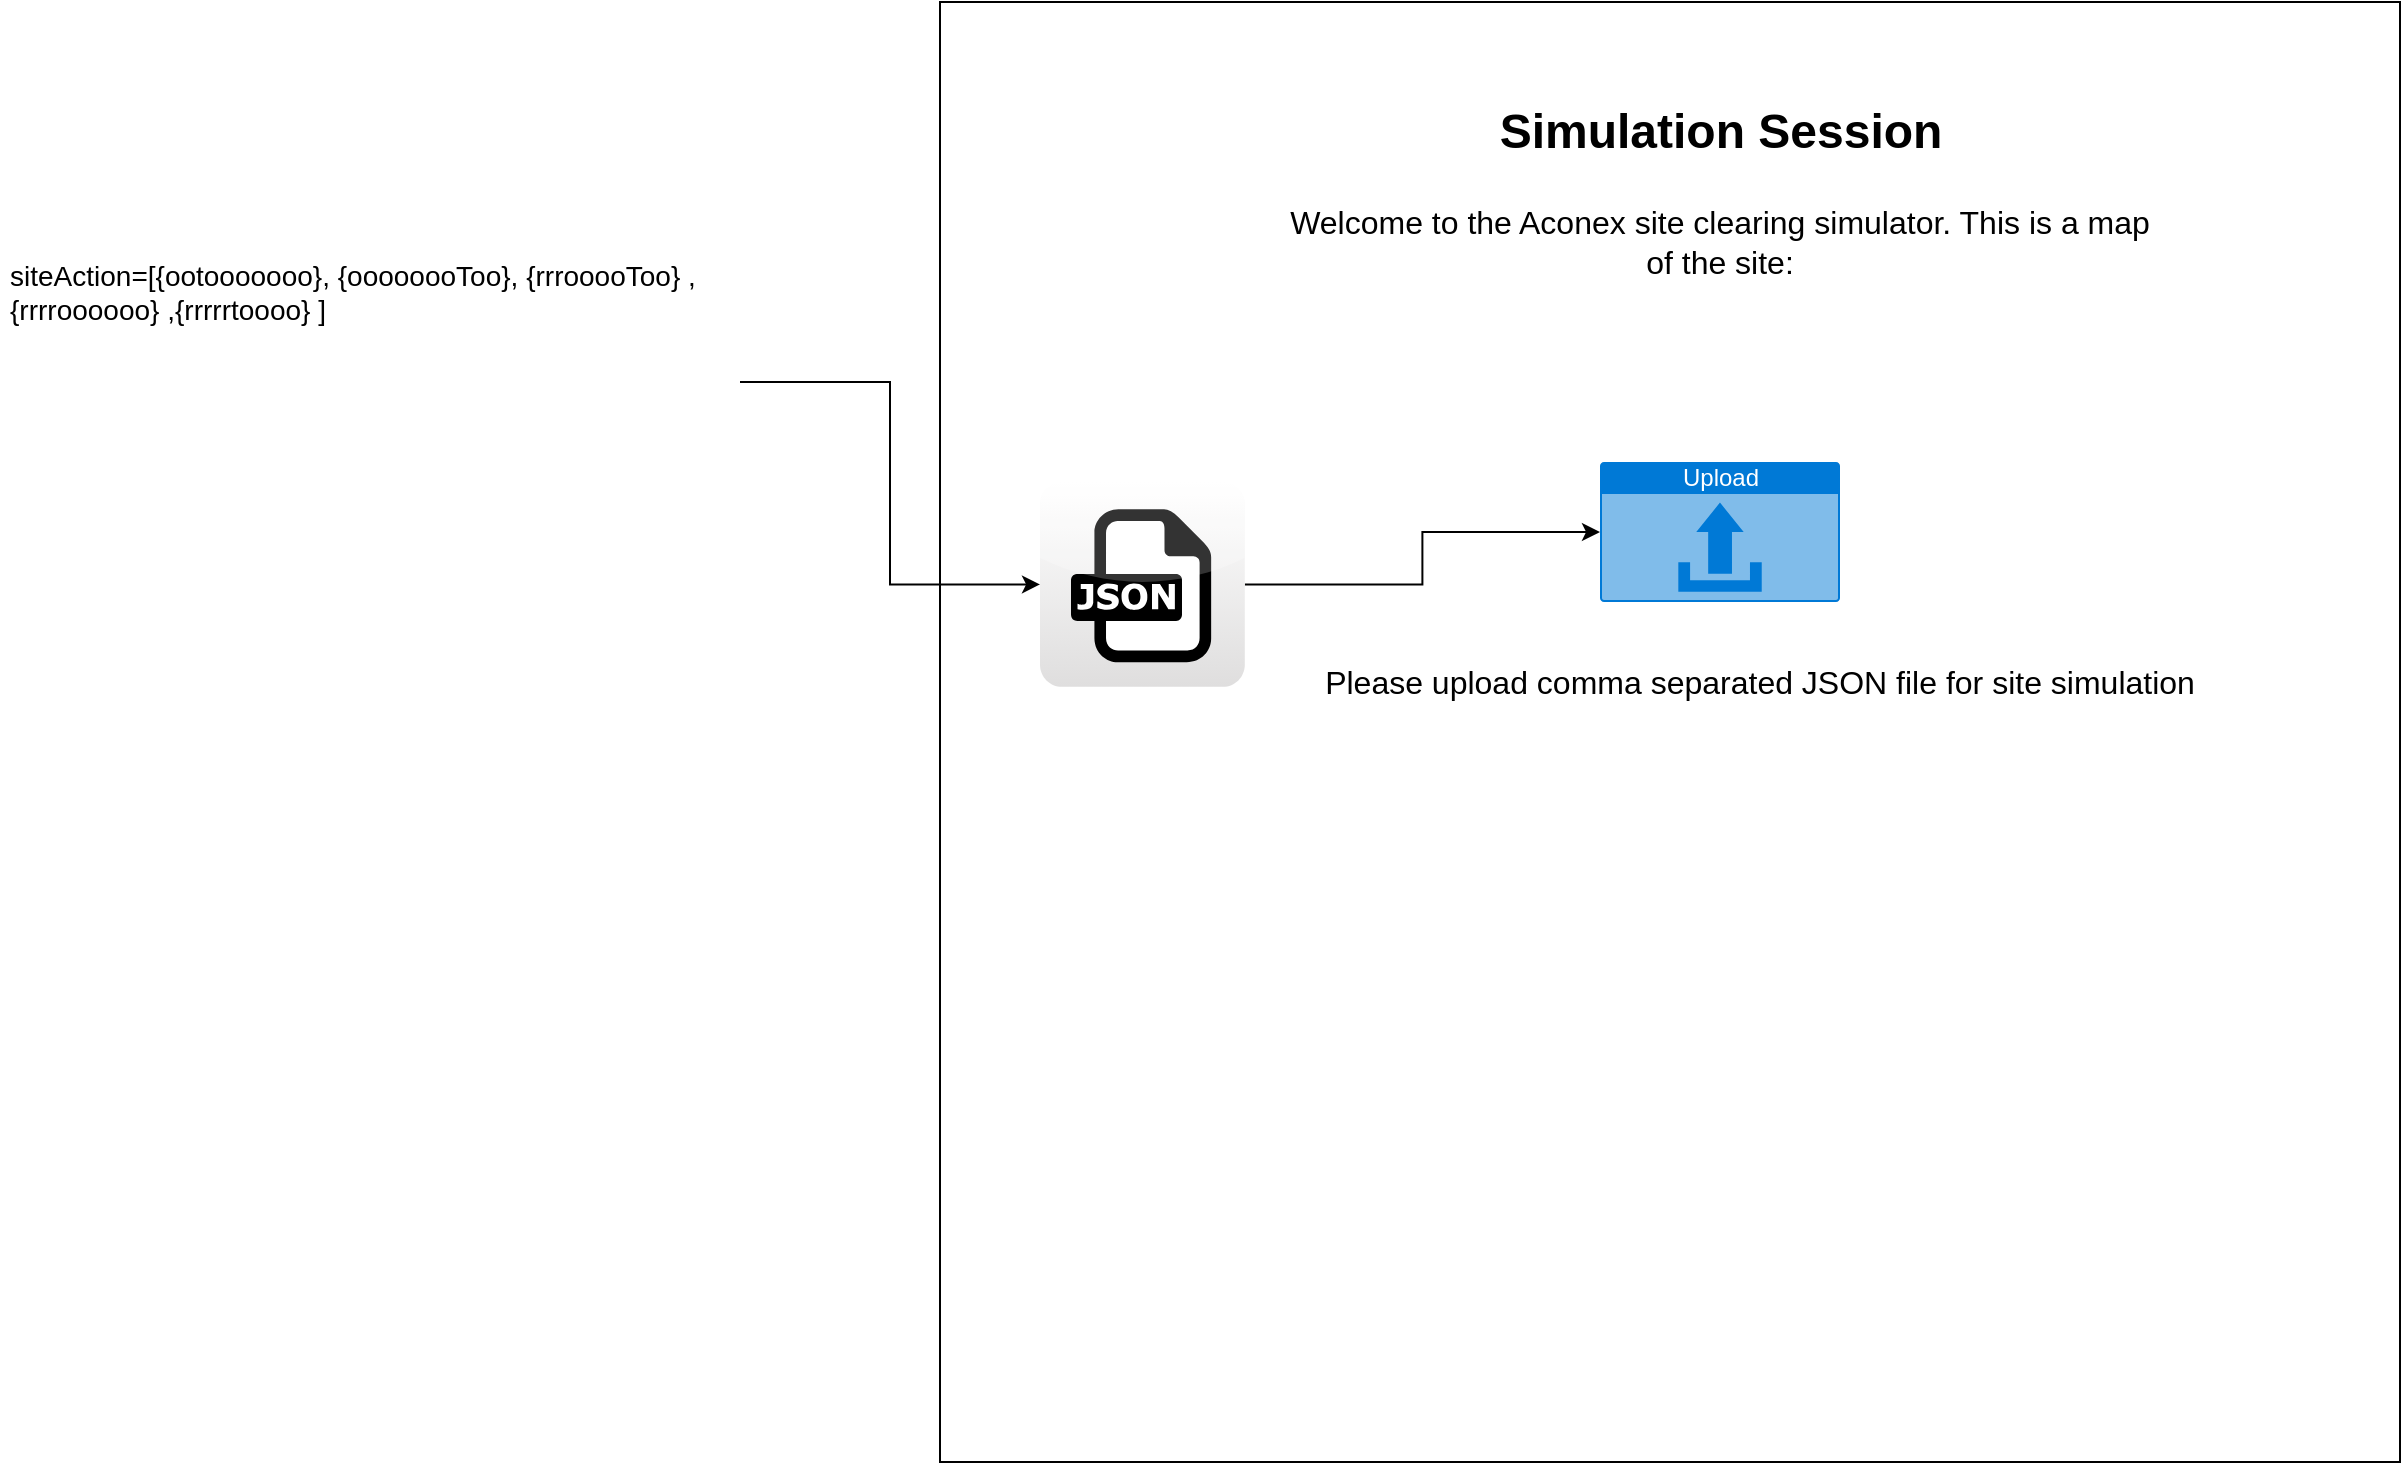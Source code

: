 <mxfile version="15.0.3" type="github" pages="2">
  <diagram id="tM43H5YGe2w6ltJZeZHz" name="Main Landing">
    <mxGraphModel dx="3394" dy="904" grid="1" gridSize="10" guides="1" tooltips="1" connect="1" arrows="1" fold="1" page="1" pageScale="1" pageWidth="850" pageHeight="1100" math="0" shadow="0">
      <root>
        <mxCell id="0" />
        <mxCell id="1" parent="0" />
        <mxCell id="zkW4ZXlrT_6_myXE2G8d-1" value="" style="whiteSpace=wrap;html=1;aspect=fixed;" parent="1" vertex="1">
          <mxGeometry x="-1140" y="170" width="730" height="730" as="geometry" />
        </mxCell>
        <mxCell id="jn6MFovd8rV3hmX8iC2H-2" value="Simulation Session" style="text;strokeColor=none;fillColor=none;html=1;fontSize=24;fontStyle=1;verticalAlign=middle;align=center;" vertex="1" parent="1">
          <mxGeometry x="-910" y="220" width="320" height="30" as="geometry" />
        </mxCell>
        <UserObject label="&lt;div style=&quot;font-size: 16px;&quot;&gt;Welcome to the Aconex site clearing simulator. This is a map&lt;/div&gt;&lt;div style=&quot;font-size: 16px;&quot;&gt;of the site:&lt;/div&gt;" placeholders="1" id="jn6MFovd8rV3hmX8iC2H-3">
          <mxCell style="text;html=1;strokeColor=none;fillColor=none;align=center;verticalAlign=middle;whiteSpace=wrap;overflow=hidden;fontSize=16;" vertex="1" parent="1">
            <mxGeometry x="-1050" y="260" width="600" height="60" as="geometry" />
          </mxCell>
        </UserObject>
        <mxCell id="jn6MFovd8rV3hmX8iC2H-5" value="Upload" style="html=1;strokeColor=none;fillColor=#0079D6;labelPosition=center;verticalLabelPosition=middle;verticalAlign=top;align=center;fontSize=12;outlineConnect=0;spacingTop=-6;fontColor=#FFFFFF;shape=mxgraph.sitemap.upload;" vertex="1" parent="1">
          <mxGeometry x="-810" y="400" width="120" height="70" as="geometry" />
        </mxCell>
        <UserObject label="&lt;div style=&quot;font-size: 16px&quot;&gt;Please upload comma separated JSON file for site simulation&lt;/div&gt;" placeholders="1" id="jn6MFovd8rV3hmX8iC2H-6">
          <mxCell style="text;html=1;strokeColor=none;fillColor=none;align=center;verticalAlign=middle;whiteSpace=wrap;overflow=hidden;fontSize=16;" vertex="1" parent="1">
            <mxGeometry x="-1030" y="480" width="600" height="60" as="geometry" />
          </mxCell>
        </UserObject>
        <mxCell id="jn6MFovd8rV3hmX8iC2H-8" style="edgeStyle=orthogonalEdgeStyle;rounded=0;orthogonalLoop=1;jettySize=auto;html=1;fontSize=16;" edge="1" parent="1" source="jn6MFovd8rV3hmX8iC2H-7" target="jn6MFovd8rV3hmX8iC2H-5">
          <mxGeometry relative="1" as="geometry" />
        </mxCell>
        <mxCell id="jn6MFovd8rV3hmX8iC2H-7" value="" style="dashed=0;outlineConnect=0;html=1;align=center;labelPosition=center;verticalLabelPosition=bottom;verticalAlign=top;shape=mxgraph.webicons.json;gradientColor=#DFDEDE;fontSize=16;" vertex="1" parent="1">
          <mxGeometry x="-1090" y="410" width="102.4" height="102.4" as="geometry" />
        </mxCell>
        <mxCell id="jn6MFovd8rV3hmX8iC2H-11" style="edgeStyle=orthogonalEdgeStyle;rounded=0;orthogonalLoop=1;jettySize=auto;html=1;fontSize=16;" edge="1" parent="1" source="jn6MFovd8rV3hmX8iC2H-10" target="jn6MFovd8rV3hmX8iC2H-7">
          <mxGeometry relative="1" as="geometry" />
        </mxCell>
        <mxCell id="jn6MFovd8rV3hmX8iC2H-10" value="&lt;h1 style=&quot;font-size: 14px&quot;&gt;&lt;span style=&quot;font-weight: normal&quot;&gt;&lt;font style=&quot;font-size: 14px&quot;&gt;siteAction=[{&lt;/font&gt;ootooooooo}, {oooooooToo}, {rrrooooToo} ,{rrrroooooo} ,{rrrrrtoooo} ]&lt;/span&gt;&lt;/h1&gt;" style="text;html=1;strokeColor=none;fillColor=none;spacing=5;spacingTop=-20;whiteSpace=wrap;overflow=hidden;rounded=0;fontSize=16;" vertex="1" parent="1">
          <mxGeometry x="-1610" y="300" width="370" height="120" as="geometry" />
        </mxCell>
      </root>
    </mxGraphModel>
  </diagram>
  <diagram id="qNiqRFtXUm_oYPR6mVDr" name="Main Page-after siteJSON upload">
    <mxGraphModel dx="2688" dy="528" grid="1" gridSize="10" guides="1" tooltips="1" connect="1" arrows="1" fold="1" page="1" pageScale="1" pageWidth="850" pageHeight="1100" math="0" shadow="0">
      <root>
        <mxCell id="fb_Mtw9HvJLZFm7qpWBk-0" />
        <mxCell id="fb_Mtw9HvJLZFm7qpWBk-1" parent="fb_Mtw9HvJLZFm7qpWBk-0" />
        <mxCell id="fb_Mtw9HvJLZFm7qpWBk-2" value="" style="whiteSpace=wrap;html=1;aspect=fixed;" vertex="1" parent="fb_Mtw9HvJLZFm7qpWBk-1">
          <mxGeometry x="-1100" y="160" width="730" height="730" as="geometry" />
        </mxCell>
        <mxCell id="fb_Mtw9HvJLZFm7qpWBk-3" value="Simulation Session" style="text;strokeColor=none;fillColor=none;html=1;fontSize=24;fontStyle=1;verticalAlign=middle;align=center;" vertex="1" parent="fb_Mtw9HvJLZFm7qpWBk-1">
          <mxGeometry x="-910" y="220" width="320" height="30" as="geometry" />
        </mxCell>
        <UserObject label="&lt;div style=&quot;font-size: 16px;&quot;&gt;Welcome to the Aconex site clearing simulator. This is a map&lt;/div&gt;&lt;div style=&quot;font-size: 16px;&quot;&gt;of the site:&lt;/div&gt;" placeholders="1" id="fb_Mtw9HvJLZFm7qpWBk-4">
          <mxCell style="text;html=1;strokeColor=none;fillColor=none;align=center;verticalAlign=middle;whiteSpace=wrap;overflow=hidden;fontSize=16;" vertex="1" parent="fb_Mtw9HvJLZFm7qpWBk-1">
            <mxGeometry x="-1050" y="260" width="600" height="60" as="geometry" />
          </mxCell>
        </UserObject>
        <mxCell id="fb_Mtw9HvJLZFm7qpWBk-11" value="&lt;table&gt;&lt;tbody&gt;&lt;tr&gt;&lt;td&gt;Action1&lt;span style=&quot;white-space: pre&quot;&gt;	&lt;/span&gt;action2&lt;span style=&quot;white-space: pre&quot;&gt;	&lt;/span&gt;action2&lt;span style=&quot;white-space: pre&quot;&gt;	&lt;/span&gt;Action4&lt;/td&gt;&lt;td&gt;&lt;br&gt;&lt;/td&gt;&lt;td&gt;&lt;br&gt;&lt;/td&gt;&lt;td&gt;&lt;br&gt;&lt;/td&gt;&lt;/tr&gt;&lt;/tbody&gt;&lt;/table&gt;" style="text;html=1;strokeColor=#c0c0c0;fillColor=none;overflow=fill;fontSize=16;" vertex="1" parent="fb_Mtw9HvJLZFm7qpWBk-1">
          <mxGeometry x="-1010" y="440" width="290" height="40" as="geometry" />
        </mxCell>
        <mxCell id="fb_Mtw9HvJLZFm7qpWBk-12" value="Action Type" style="whiteSpace=wrap;html=1;align=center;fontSize=16;" vertex="1" parent="fb_Mtw9HvJLZFm7qpWBk-1">
          <mxGeometry x="-690" y="440" width="100" height="40" as="geometry" />
        </mxCell>
        <mxCell id="fb_Mtw9HvJLZFm7qpWBk-22" style="edgeStyle=orthogonalEdgeStyle;rounded=0;orthogonalLoop=1;jettySize=auto;html=1;entryX=1;entryY=0.5;entryDx=0;entryDy=0;fontSize=16;" edge="1" parent="fb_Mtw9HvJLZFm7qpWBk-1" source="fb_Mtw9HvJLZFm7qpWBk-17" target="fb_Mtw9HvJLZFm7qpWBk-12">
          <mxGeometry relative="1" as="geometry" />
        </mxCell>
        <mxCell id="fb_Mtw9HvJLZFm7qpWBk-17" value="" style="verticalLabelPosition=bottom;verticalAlign=top;html=1;shadow=0;dashed=0;strokeWidth=1;shape=mxgraph.ios.iAddIcon;fillColor=#7AdF78;fillColor2=#1A9917;strokeColor=#ffffff;fontSize=16;" vertex="1" parent="fb_Mtw9HvJLZFm7qpWBk-1">
          <mxGeometry x="-560" y="453" width="17" height="17" as="geometry" />
        </mxCell>
        <mxCell id="fb_Mtw9HvJLZFm7qpWBk-20" style="edgeStyle=orthogonalEdgeStyle;rounded=0;orthogonalLoop=1;jettySize=auto;html=1;entryX=0.5;entryY=0;entryDx=0;entryDy=0;fontSize=16;" edge="1" parent="fb_Mtw9HvJLZFm7qpWBk-1" source="fb_Mtw9HvJLZFm7qpWBk-19" target="fb_Mtw9HvJLZFm7qpWBk-12">
          <mxGeometry relative="1" as="geometry" />
        </mxCell>
        <mxCell id="fb_Mtw9HvJLZFm7qpWBk-19" value="User will add action" style="text;html=1;strokeColor=none;fillColor=none;align=center;verticalAlign=middle;whiteSpace=wrap;rounded=0;fontSize=16;" vertex="1" parent="fb_Mtw9HvJLZFm7qpWBk-1">
          <mxGeometry x="-710" y="360" width="150" height="40" as="geometry" />
        </mxCell>
        <mxCell id="fb_Mtw9HvJLZFm7qpWBk-23" value="User will ad more action" style="text;html=1;strokeColor=none;fillColor=none;align=center;verticalAlign=middle;whiteSpace=wrap;rounded=0;fontSize=16;" vertex="1" parent="fb_Mtw9HvJLZFm7qpWBk-1">
          <mxGeometry x="-543" y="440" width="150" height="40" as="geometry" />
        </mxCell>
        <mxCell id="fb_Mtw9HvJLZFm7qpWBk-29" value="&lt;table&gt;&lt;tbody&gt;&lt;tr&gt;&lt;td&gt;Action1&lt;span style=&quot;white-space: pre&quot;&gt;	&lt;/span&gt;action2&lt;span style=&quot;white-space: pre&quot;&gt;	&lt;/span&gt;action2&lt;span style=&quot;white-space: pre&quot;&gt;	&lt;/span&gt;Action4&lt;/td&gt;&lt;td&gt;&lt;br&gt;&lt;/td&gt;&lt;td&gt;&lt;br&gt;&lt;/td&gt;&lt;td&gt;&lt;br&gt;&lt;/td&gt;&lt;/tr&gt;&lt;/tbody&gt;&lt;/table&gt;" style="text;html=1;strokeColor=#c0c0c0;fillColor=none;overflow=fill;fontSize=16;" vertex="1" parent="fb_Mtw9HvJLZFm7qpWBk-1">
          <mxGeometry x="-1010" y="505" width="290" height="40" as="geometry" />
        </mxCell>
        <mxCell id="fb_Mtw9HvJLZFm7qpWBk-30" value="A" style="whiteSpace=wrap;html=1;align=center;fontSize=16;" vertex="1" parent="fb_Mtw9HvJLZFm7qpWBk-1">
          <mxGeometry x="-690" y="505" width="100" height="40" as="geometry" />
        </mxCell>
        <mxCell id="fb_Mtw9HvJLZFm7qpWBk-31" value="" style="verticalLabelPosition=bottom;verticalAlign=top;html=1;shadow=0;dashed=0;strokeWidth=1;shape=mxgraph.ios.iAddIcon;fillColor=#7AdF78;fillColor2=#1A9917;strokeColor=#ffffff;fontSize=16;" vertex="1" parent="fb_Mtw9HvJLZFm7qpWBk-1">
          <mxGeometry x="-560" y="518" width="17" height="17" as="geometry" />
        </mxCell>
        <mxCell id="fb_Mtw9HvJLZFm7qpWBk-32" value="&lt;table&gt;&lt;tbody&gt;&lt;tr&gt;&lt;td&gt;Action1&lt;span style=&quot;white-space: pre&quot;&gt;	&lt;/span&gt;action2&lt;span style=&quot;white-space: pre&quot;&gt;	&lt;/span&gt;action2&lt;span style=&quot;white-space: pre&quot;&gt;	&lt;/span&gt;Action4&lt;/td&gt;&lt;td&gt;&lt;br&gt;&lt;/td&gt;&lt;td&gt;&lt;br&gt;&lt;/td&gt;&lt;td&gt;&lt;br&gt;&lt;/td&gt;&lt;/tr&gt;&lt;/tbody&gt;&lt;/table&gt;" style="text;html=1;strokeColor=#c0c0c0;fillColor=none;overflow=fill;fontSize=16;" vertex="1" parent="fb_Mtw9HvJLZFm7qpWBk-1">
          <mxGeometry x="-1010" y="560" width="290" height="40" as="geometry" />
        </mxCell>
        <mxCell id="fb_Mtw9HvJLZFm7qpWBk-33" value="R" style="whiteSpace=wrap;html=1;align=center;fontSize=16;" vertex="1" parent="fb_Mtw9HvJLZFm7qpWBk-1">
          <mxGeometry x="-690" y="560" width="100" height="40" as="geometry" />
        </mxCell>
        <mxCell id="fb_Mtw9HvJLZFm7qpWBk-34" value="" style="verticalLabelPosition=bottom;verticalAlign=top;html=1;shadow=0;dashed=0;strokeWidth=1;shape=mxgraph.ios.iAddIcon;fillColor=#7AdF78;fillColor2=#1A9917;strokeColor=#ffffff;fontSize=16;" vertex="1" parent="fb_Mtw9HvJLZFm7qpWBk-1">
          <mxGeometry x="-560" y="573" width="17" height="17" as="geometry" />
        </mxCell>
        <mxCell id="fb_Mtw9HvJLZFm7qpWBk-35" value="&lt;table&gt;&lt;tbody&gt;&lt;tr&gt;&lt;td&gt;Action1&lt;span style=&quot;white-space: pre&quot;&gt;	&lt;/span&gt;action2&lt;span style=&quot;white-space: pre&quot;&gt;	&lt;/span&gt;action2&lt;span style=&quot;white-space: pre&quot;&gt;	&lt;/span&gt;Action4&lt;/td&gt;&lt;td&gt;&lt;br&gt;&lt;/td&gt;&lt;td&gt;&lt;br&gt;&lt;/td&gt;&lt;td&gt;&lt;br&gt;&lt;/td&gt;&lt;/tr&gt;&lt;/tbody&gt;&lt;/table&gt;" style="text;html=1;strokeColor=#c0c0c0;fillColor=none;overflow=fill;fontSize=16;" vertex="1" parent="fb_Mtw9HvJLZFm7qpWBk-1">
          <mxGeometry x="-1010" y="610" width="290" height="40" as="geometry" />
        </mxCell>
        <mxCell id="fb_Mtw9HvJLZFm7qpWBk-36" value="Q" style="whiteSpace=wrap;html=1;align=center;fontSize=16;" vertex="1" parent="fb_Mtw9HvJLZFm7qpWBk-1">
          <mxGeometry x="-690" y="610" width="100" height="40" as="geometry" />
        </mxCell>
        <mxCell id="fb_Mtw9HvJLZFm7qpWBk-37" value="" style="verticalLabelPosition=bottom;verticalAlign=top;html=1;shadow=0;dashed=0;strokeWidth=1;shape=mxgraph.ios.iAddIcon;fillColor=#7AdF78;fillColor2=#1A9917;strokeColor=#ffffff;fontSize=16;" vertex="1" parent="fb_Mtw9HvJLZFm7qpWBk-1">
          <mxGeometry x="-560" y="623" width="17" height="17" as="geometry" />
        </mxCell>
        <mxCell id="fb_Mtw9HvJLZFm7qpWBk-38" value="On Q process with terminate" style="text;html=1;strokeColor=none;fillColor=none;align=center;verticalAlign=middle;whiteSpace=wrap;rounded=0;fontSize=16;" vertex="1" parent="fb_Mtw9HvJLZFm7qpWBk-1">
          <mxGeometry x="-533" y="611.5" width="150" height="40" as="geometry" />
        </mxCell>
      </root>
    </mxGraphModel>
  </diagram>
</mxfile>
